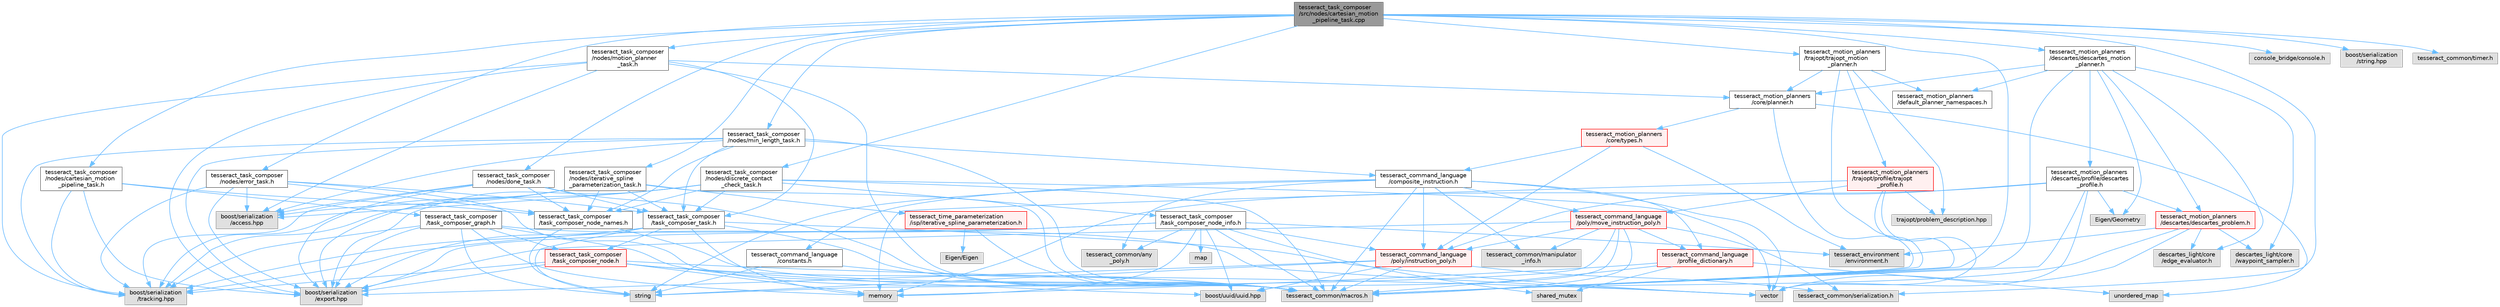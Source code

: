 digraph "tesseract_task_composer/src/nodes/cartesian_motion_pipeline_task.cpp"
{
 // LATEX_PDF_SIZE
  bgcolor="transparent";
  edge [fontname=Helvetica,fontsize=10,labelfontname=Helvetica,labelfontsize=10];
  node [fontname=Helvetica,fontsize=10,shape=box,height=0.2,width=0.4];
  Node1 [label="tesseract_task_composer\l/src/nodes/cartesian_motion\l_pipeline_task.cpp",height=0.2,width=0.4,color="gray40", fillcolor="grey60", style="filled", fontcolor="black",tooltip=" "];
  Node1 -> Node2 [color="steelblue1",style="solid"];
  Node2 [label="tesseract_common/macros.h",height=0.2,width=0.4,color="grey60", fillcolor="#E0E0E0", style="filled",tooltip=" "];
  Node1 -> Node3 [color="steelblue1",style="solid"];
  Node3 [label="console_bridge/console.h",height=0.2,width=0.4,color="grey60", fillcolor="#E0E0E0", style="filled",tooltip=" "];
  Node1 -> Node4 [color="steelblue1",style="solid"];
  Node4 [label="boost/serialization\l/string.hpp",height=0.2,width=0.4,color="grey60", fillcolor="#E0E0E0", style="filled",tooltip=" "];
  Node1 -> Node5 [color="steelblue1",style="solid"];
  Node5 [label="tesseract_common/timer.h",height=0.2,width=0.4,color="grey60", fillcolor="#E0E0E0", style="filled",tooltip=" "];
  Node1 -> Node6 [color="steelblue1",style="solid"];
  Node6 [label="tesseract_task_composer\l/nodes/cartesian_motion\l_pipeline_task.h",height=0.2,width=0.4,color="grey40", fillcolor="white", style="filled",URL="$d2/ded/cartesian__motion__pipeline__task_8h.html",tooltip="Cartesian motion planning pipeline."];
  Node6 -> Node7 [color="steelblue1",style="solid"];
  Node7 [label="tesseract_task_composer\l/task_composer_graph.h",height=0.2,width=0.4,color="grey40", fillcolor="white", style="filled",URL="$d4/d58/task__composer__graph_8h.html",tooltip="A task graph."];
  Node7 -> Node2 [color="steelblue1",style="solid"];
  Node7 -> Node8 [color="steelblue1",style="solid"];
  Node8 [label="string",height=0.2,width=0.4,color="grey60", fillcolor="#E0E0E0", style="filled",tooltip=" "];
  Node7 -> Node9 [color="steelblue1",style="solid"];
  Node9 [label="vector",height=0.2,width=0.4,color="grey60", fillcolor="#E0E0E0", style="filled",tooltip=" "];
  Node7 -> Node10 [color="steelblue1",style="solid"];
  Node10 [label="memory",height=0.2,width=0.4,color="grey60", fillcolor="#E0E0E0", style="filled",tooltip=" "];
  Node7 -> Node11 [color="steelblue1",style="solid"];
  Node11 [label="tesseract_task_composer\l/task_composer_node.h",height=0.2,width=0.4,color="red", fillcolor="#FFF0F0", style="filled",URL="$da/dbe/task__composer__node_8h.html",tooltip="A node in the pipeline."];
  Node11 -> Node2 [color="steelblue1",style="solid"];
  Node11 -> Node10 [color="steelblue1",style="solid"];
  Node11 -> Node9 [color="steelblue1",style="solid"];
  Node11 -> Node12 [color="steelblue1",style="solid"];
  Node12 [label="boost/uuid/uuid.hpp",height=0.2,width=0.4,color="grey60", fillcolor="#E0E0E0", style="filled",tooltip=" "];
  Node11 -> Node24 [color="steelblue1",style="solid"];
  Node24 [label="boost/serialization\l/export.hpp",height=0.2,width=0.4,color="grey60", fillcolor="#E0E0E0", style="filled",tooltip=" "];
  Node11 -> Node25 [color="steelblue1",style="solid"];
  Node25 [label="boost/serialization\l/tracking.hpp",height=0.2,width=0.4,color="grey60", fillcolor="#E0E0E0", style="filled",tooltip=" "];
  Node7 -> Node24 [color="steelblue1",style="solid"];
  Node7 -> Node25 [color="steelblue1",style="solid"];
  Node6 -> Node36 [color="steelblue1",style="solid"];
  Node36 [label="tesseract_task_composer\l/task_composer_node_names.h",height=0.2,width=0.4,color="grey40", fillcolor="white", style="filled",URL="$d3/da7/task__composer__node__names_8h.html",tooltip="Contains default node names."];
  Node36 -> Node2 [color="steelblue1",style="solid"];
  Node36 -> Node8 [color="steelblue1",style="solid"];
  Node6 -> Node24 [color="steelblue1",style="solid"];
  Node6 -> Node25 [color="steelblue1",style="solid"];
  Node1 -> Node37 [color="steelblue1",style="solid"];
  Node37 [label="tesseract_task_composer\l/nodes/motion_planner\l_task.h",height=0.2,width=0.4,color="grey40", fillcolor="white", style="filled",URL="$db/dd9/motion__planner__task_8h.html",tooltip="Task Composer motion planner task."];
  Node37 -> Node2 [color="steelblue1",style="solid"];
  Node37 -> Node38 [color="steelblue1",style="solid"];
  Node38 [label="boost/serialization\l/access.hpp",height=0.2,width=0.4,color="grey60", fillcolor="#E0E0E0", style="filled",tooltip=" "];
  Node37 -> Node39 [color="steelblue1",style="solid"];
  Node39 [label="tesseract_task_composer\l/task_composer_task.h",height=0.2,width=0.4,color="grey40", fillcolor="white", style="filled",URL="$da/d71/task__composer__task_8h.html",tooltip="A task in the pipeline."];
  Node39 -> Node2 [color="steelblue1",style="solid"];
  Node39 -> Node8 [color="steelblue1",style="solid"];
  Node39 -> Node9 [color="steelblue1",style="solid"];
  Node39 -> Node10 [color="steelblue1",style="solid"];
  Node39 -> Node11 [color="steelblue1",style="solid"];
  Node39 -> Node24 [color="steelblue1",style="solid"];
  Node39 -> Node25 [color="steelblue1",style="solid"];
  Node37 -> Node40 [color="steelblue1",style="solid"];
  Node40 [label="tesseract_motion_planners\l/core/planner.h",height=0.2,width=0.4,color="grey40", fillcolor="white", style="filled",URL="$d7/d8c/planner_8h.html",tooltip="Planner Interface Class."];
  Node40 -> Node2 [color="steelblue1",style="solid"];
  Node40 -> Node19 [color="steelblue1",style="solid"];
  Node19 [label="unordered_map",height=0.2,width=0.4,color="grey60", fillcolor="#E0E0E0", style="filled",tooltip=" "];
  Node40 -> Node41 [color="steelblue1",style="solid"];
  Node41 [label="tesseract_motion_planners\l/core/types.h",height=0.2,width=0.4,color="red", fillcolor="#FFF0F0", style="filled",URL="$d1/d6d/tesseract__motion__planners_2core_2include_2tesseract__motion__planners_2core_2types_8h.html",tooltip=" "];
  Node41 -> Node28 [color="steelblue1",style="solid"];
  Node28 [label="tesseract_environment\l/environment.h",height=0.2,width=0.4,color="grey60", fillcolor="#E0E0E0", style="filled",tooltip=" "];
  Node41 -> Node29 [color="steelblue1",style="solid"];
  Node29 [label="tesseract_command_language\l/poly/instruction_poly.h",height=0.2,width=0.4,color="red", fillcolor="#FFF0F0", style="filled",URL="$d1/db1/instruction__poly_8h.html",tooltip=" "];
  Node29 -> Node2 [color="steelblue1",style="solid"];
  Node29 -> Node8 [color="steelblue1",style="solid"];
  Node29 -> Node24 [color="steelblue1",style="solid"];
  Node29 -> Node12 [color="steelblue1",style="solid"];
  Node29 -> Node33 [color="steelblue1",style="solid"];
  Node33 [label="tesseract_common/serialization.h",height=0.2,width=0.4,color="grey60", fillcolor="#E0E0E0", style="filled",tooltip=" "];
  Node41 -> Node43 [color="steelblue1",style="solid"];
  Node43 [label="tesseract_command_language\l/composite_instruction.h",height=0.2,width=0.4,color="grey40", fillcolor="white", style="filled",URL="$d5/df7/composite__instruction_8h.html",tooltip=" "];
  Node43 -> Node2 [color="steelblue1",style="solid"];
  Node43 -> Node9 [color="steelblue1",style="solid"];
  Node43 -> Node8 [color="steelblue1",style="solid"];
  Node43 -> Node29 [color="steelblue1",style="solid"];
  Node43 -> Node44 [color="steelblue1",style="solid"];
  Node44 [label="tesseract_command_language\l/poly/move_instruction_poly.h",height=0.2,width=0.4,color="red", fillcolor="#FFF0F0", style="filled",URL="$dc/df1/move__instruction__poly_8h.html",tooltip="The move instruction interface."];
  Node44 -> Node2 [color="steelblue1",style="solid"];
  Node44 -> Node8 [color="steelblue1",style="solid"];
  Node44 -> Node24 [color="steelblue1",style="solid"];
  Node44 -> Node12 [color="steelblue1",style="solid"];
  Node44 -> Node29 [color="steelblue1",style="solid"];
  Node44 -> Node15 [color="steelblue1",style="solid"];
  Node15 [label="tesseract_command_language\l/profile_dictionary.h",height=0.2,width=0.4,color="red", fillcolor="#FFF0F0", style="filled",URL="$dd/dd6/profile__dictionary_8h.html",tooltip="This is a profile dictionary for storing all profiles."];
  Node15 -> Node2 [color="steelblue1",style="solid"];
  Node15 -> Node19 [color="steelblue1",style="solid"];
  Node15 -> Node10 [color="steelblue1",style="solid"];
  Node15 -> Node21 [color="steelblue1",style="solid"];
  Node21 [label="shared_mutex",height=0.2,width=0.4,color="grey60", fillcolor="#E0E0E0", style="filled",tooltip=" "];
  Node44 -> Node49 [color="steelblue1",style="solid"];
  Node49 [label="tesseract_common/manipulator\l_info.h",height=0.2,width=0.4,color="grey60", fillcolor="#E0E0E0", style="filled",tooltip=" "];
  Node44 -> Node33 [color="steelblue1",style="solid"];
  Node43 -> Node50 [color="steelblue1",style="solid"];
  Node50 [label="tesseract_command_language\l/constants.h",height=0.2,width=0.4,color="grey40", fillcolor="white", style="filled",URL="$d2/d6f/constants_8h.html",tooltip="Containst Tesseract Command Language constants."];
  Node50 -> Node2 [color="steelblue1",style="solid"];
  Node50 -> Node8 [color="steelblue1",style="solid"];
  Node43 -> Node15 [color="steelblue1",style="solid"];
  Node43 -> Node49 [color="steelblue1",style="solid"];
  Node43 -> Node23 [color="steelblue1",style="solid"];
  Node23 [label="tesseract_common/any\l_poly.h",height=0.2,width=0.4,color="grey60", fillcolor="#E0E0E0", style="filled",tooltip=" "];
  Node37 -> Node24 [color="steelblue1",style="solid"];
  Node37 -> Node25 [color="steelblue1",style="solid"];
  Node1 -> Node51 [color="steelblue1",style="solid"];
  Node51 [label="tesseract_task_composer\l/nodes/min_length_task.h",height=0.2,width=0.4,color="grey40", fillcolor="white", style="filled",URL="$d3/d6c/min__length__task_8h.html",tooltip="Task for processing the seed so it meets a minimum length. Planners like trajopt need at least 10 sta..."];
  Node51 -> Node2 [color="steelblue1",style="solid"];
  Node51 -> Node38 [color="steelblue1",style="solid"];
  Node51 -> Node39 [color="steelblue1",style="solid"];
  Node51 -> Node36 [color="steelblue1",style="solid"];
  Node51 -> Node43 [color="steelblue1",style="solid"];
  Node51 -> Node24 [color="steelblue1",style="solid"];
  Node51 -> Node25 [color="steelblue1",style="solid"];
  Node1 -> Node52 [color="steelblue1",style="solid"];
  Node52 [label="tesseract_task_composer\l/nodes/discrete_contact\l_check_task.h",height=0.2,width=0.4,color="grey40", fillcolor="white", style="filled",URL="$d1/d26/discrete__contact__check__task_8h.html",tooltip="Discrete Collision check trajectory task."];
  Node52 -> Node2 [color="steelblue1",style="solid"];
  Node52 -> Node38 [color="steelblue1",style="solid"];
  Node52 -> Node9 [color="steelblue1",style="solid"];
  Node52 -> Node39 [color="steelblue1",style="solid"];
  Node52 -> Node26 [color="steelblue1",style="solid"];
  Node26 [label="tesseract_task_composer\l/task_composer_node_info.h",height=0.2,width=0.4,color="grey40", fillcolor="white", style="filled",URL="$d7/d2c/task__composer__node__info_8h.html",tooltip="Task composer node info."];
  Node26 -> Node2 [color="steelblue1",style="solid"];
  Node26 -> Node10 [color="steelblue1",style="solid"];
  Node26 -> Node21 [color="steelblue1",style="solid"];
  Node26 -> Node27 [color="steelblue1",style="solid"];
  Node27 [label="map",height=0.2,width=0.4,color="grey60", fillcolor="#E0E0E0", style="filled",tooltip=" "];
  Node26 -> Node12 [color="steelblue1",style="solid"];
  Node26 -> Node28 [color="steelblue1",style="solid"];
  Node26 -> Node29 [color="steelblue1",style="solid"];
  Node26 -> Node23 [color="steelblue1",style="solid"];
  Node26 -> Node24 [color="steelblue1",style="solid"];
  Node26 -> Node25 [color="steelblue1",style="solid"];
  Node52 -> Node36 [color="steelblue1",style="solid"];
  Node52 -> Node24 [color="steelblue1",style="solid"];
  Node52 -> Node25 [color="steelblue1",style="solid"];
  Node1 -> Node53 [color="steelblue1",style="solid"];
  Node53 [label="tesseract_task_composer\l/nodes/iterative_spline\l_parameterization_task.h",height=0.2,width=0.4,color="grey40", fillcolor="white", style="filled",URL="$d3/db1/iterative__spline__parameterization__task_8h.html",tooltip="Perform iterative spline time parameterization."];
  Node53 -> Node2 [color="steelblue1",style="solid"];
  Node53 -> Node38 [color="steelblue1",style="solid"];
  Node53 -> Node39 [color="steelblue1",style="solid"];
  Node53 -> Node36 [color="steelblue1",style="solid"];
  Node53 -> Node54 [color="steelblue1",style="solid"];
  Node54 [label="tesseract_time_parameterization\l/isp/iterative_spline_parameterization.h",height=0.2,width=0.4,color="red", fillcolor="#FFF0F0", style="filled",URL="$d3/d2c/iterative__spline__parameterization_8h.html",tooltip=" "];
  Node54 -> Node2 [color="steelblue1",style="solid"];
  Node54 -> Node55 [color="steelblue1",style="solid"];
  Node55 [label="Eigen/Eigen",height=0.2,width=0.4,color="grey60", fillcolor="#E0E0E0", style="filled",tooltip=" "];
  Node53 -> Node24 [color="steelblue1",style="solid"];
  Node53 -> Node25 [color="steelblue1",style="solid"];
  Node1 -> Node57 [color="steelblue1",style="solid"];
  Node57 [label="tesseract_task_composer\l/nodes/done_task.h",height=0.2,width=0.4,color="grey40", fillcolor="white", style="filled",URL="$d5/d86/done__task_8h.html",tooltip=" "];
  Node57 -> Node2 [color="steelblue1",style="solid"];
  Node57 -> Node38 [color="steelblue1",style="solid"];
  Node57 -> Node39 [color="steelblue1",style="solid"];
  Node57 -> Node36 [color="steelblue1",style="solid"];
  Node57 -> Node24 [color="steelblue1",style="solid"];
  Node57 -> Node25 [color="steelblue1",style="solid"];
  Node1 -> Node58 [color="steelblue1",style="solid"];
  Node58 [label="tesseract_task_composer\l/nodes/error_task.h",height=0.2,width=0.4,color="grey40", fillcolor="white", style="filled",URL="$d4/d4c/error__task_8h.html",tooltip=" "];
  Node58 -> Node2 [color="steelblue1",style="solid"];
  Node58 -> Node38 [color="steelblue1",style="solid"];
  Node58 -> Node39 [color="steelblue1",style="solid"];
  Node58 -> Node36 [color="steelblue1",style="solid"];
  Node58 -> Node24 [color="steelblue1",style="solid"];
  Node58 -> Node25 [color="steelblue1",style="solid"];
  Node1 -> Node59 [color="steelblue1",style="solid"];
  Node59 [label="tesseract_motion_planners\l/descartes/descartes_motion\l_planner.h",height=0.2,width=0.4,color="grey40", fillcolor="white", style="filled",URL="$d4/dd8/descartes__motion__planner_8h.html",tooltip=" "];
  Node59 -> Node2 [color="steelblue1",style="solid"];
  Node59 -> Node60 [color="steelblue1",style="solid"];
  Node60 [label="descartes_light/core\l/edge_evaluator.h",height=0.2,width=0.4,color="grey60", fillcolor="#E0E0E0", style="filled",tooltip=" "];
  Node59 -> Node61 [color="steelblue1",style="solid"];
  Node61 [label="descartes_light/core\l/waypoint_sampler.h",height=0.2,width=0.4,color="grey60", fillcolor="#E0E0E0", style="filled",tooltip=" "];
  Node59 -> Node62 [color="steelblue1",style="solid"];
  Node62 [label="Eigen/Geometry",height=0.2,width=0.4,color="grey60", fillcolor="#E0E0E0", style="filled",tooltip=" "];
  Node59 -> Node63 [color="steelblue1",style="solid"];
  Node63 [label="tesseract_motion_planners\l/default_planner_namespaces.h",height=0.2,width=0.4,color="grey40", fillcolor="white", style="filled",URL="$de/d3a/default__planner__namespaces_8h.html",tooltip="A collection of motion planner profile namespaces."];
  Node59 -> Node40 [color="steelblue1",style="solid"];
  Node59 -> Node64 [color="steelblue1",style="solid"];
  Node64 [label="tesseract_motion_planners\l/descartes/descartes_problem.h",height=0.2,width=0.4,color="red", fillcolor="#FFF0F0", style="filled",URL="$d0/d7d/descartes__problem_8h.html",tooltip=" "];
  Node64 -> Node2 [color="steelblue1",style="solid"];
  Node64 -> Node60 [color="steelblue1",style="solid"];
  Node64 -> Node61 [color="steelblue1",style="solid"];
  Node64 -> Node9 [color="steelblue1",style="solid"];
  Node64 -> Node28 [color="steelblue1",style="solid"];
  Node59 -> Node67 [color="steelblue1",style="solid"];
  Node67 [label="tesseract_motion_planners\l/descartes/profile/descartes\l_profile.h",height=0.2,width=0.4,color="grey40", fillcolor="white", style="filled",URL="$dd/db6/descartes__profile_8h.html",tooltip=" "];
  Node67 -> Node2 [color="steelblue1",style="solid"];
  Node67 -> Node9 [color="steelblue1",style="solid"];
  Node67 -> Node10 [color="steelblue1",style="solid"];
  Node67 -> Node62 [color="steelblue1",style="solid"];
  Node67 -> Node29 [color="steelblue1",style="solid"];
  Node67 -> Node64 [color="steelblue1",style="solid"];
  Node1 -> Node68 [color="steelblue1",style="solid"];
  Node68 [label="tesseract_motion_planners\l/trajopt/trajopt_motion\l_planner.h",height=0.2,width=0.4,color="grey40", fillcolor="white", style="filled",URL="$d0/ddc/trajopt__motion__planner_8h.html",tooltip=" "];
  Node68 -> Node2 [color="steelblue1",style="solid"];
  Node68 -> Node69 [color="steelblue1",style="solid"];
  Node69 [label="trajopt/problem_description.hpp",height=0.2,width=0.4,color="grey60", fillcolor="#E0E0E0", style="filled",tooltip=" "];
  Node68 -> Node63 [color="steelblue1",style="solid"];
  Node68 -> Node40 [color="steelblue1",style="solid"];
  Node68 -> Node70 [color="steelblue1",style="solid"];
  Node70 [label="tesseract_motion_planners\l/trajopt/profile/trajopt\l_profile.h",height=0.2,width=0.4,color="red", fillcolor="#FFF0F0", style="filled",URL="$d4/d0d/trajopt__profile_8h.html",tooltip=" "];
  Node70 -> Node2 [color="steelblue1",style="solid"];
  Node70 -> Node69 [color="steelblue1",style="solid"];
  Node70 -> Node9 [color="steelblue1",style="solid"];
  Node70 -> Node10 [color="steelblue1",style="solid"];
  Node70 -> Node44 [color="steelblue1",style="solid"];
  Node1 -> Node33 [color="steelblue1",style="solid"];
}
